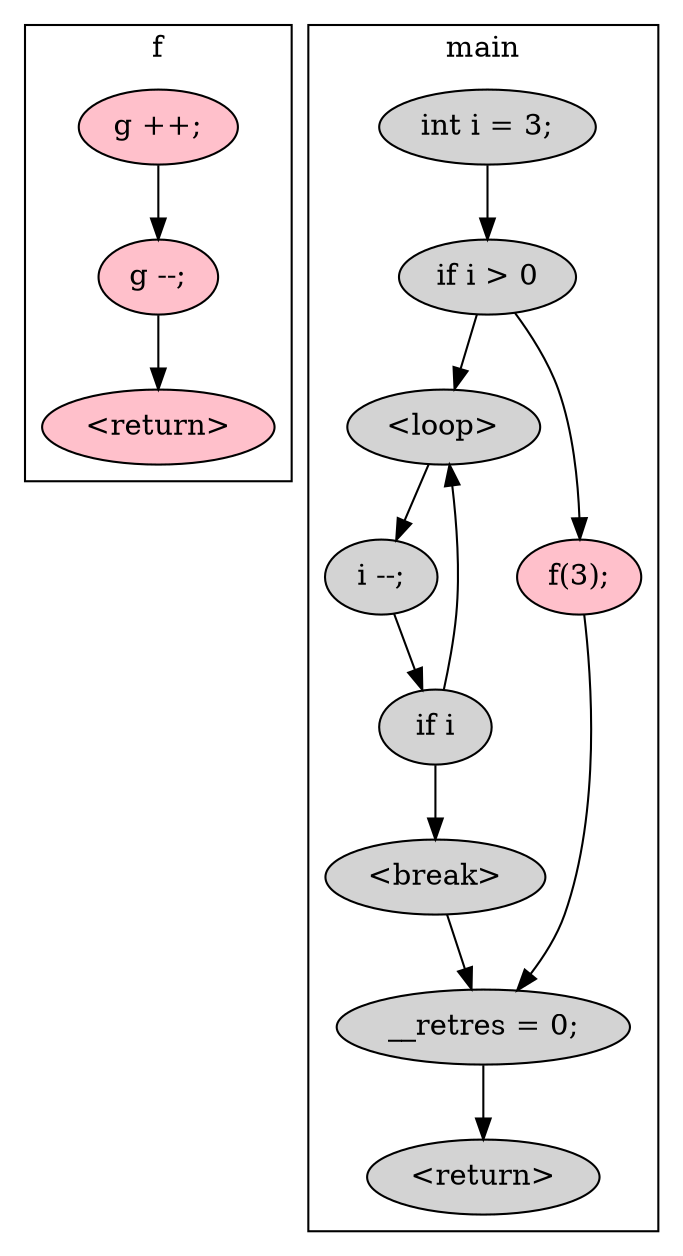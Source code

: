 digraph cfg {
  subgraph cluster_f {  graph [label="f"];
    s1 [label="g ++;" fillcolor=pink style=filled]; s1 -> s2; s2
                                                              [label="g --;" fillcolor=pink style=filled];
  s2 -> s16; s16 [label="<return>" fillcolor=pink style=filled]; }
subgraph cluster_main {  graph [label="main"];
  s5 [label="int i = 3;" fillcolo="#CCFFCC" style=filled]; s5 -> s7; 
s7 [label="if i > 0" fillcolo="#CCFFCC" style=filled]; s7 -> s8; s7 -> s13;
s8 [label="<loop>" fillcolo="#CCFFCC" style=filled]; s8 -> s9;
s9 [label="i --;" fillcolo="#CCFFCC" style=filled]; s9 -> s10;
s10 [label="if i" fillcolo="#CCFFCC" style=filled]; s10 -> s8; s10 -> s11;
s11 [label="<break>" fillcolo="#CCFFCC" style=filled]; s11 -> s14;
s13 [label="f(3);" fillcolor=pink style=filled]; s13 -> s14;
s14 [label="__retres = 0;" fillcolo="#CCFFCC" style=filled]; s14 -> s18;
s18 [label="<return>" fillcolo="#CCFFCC" style=filled]; }
}
